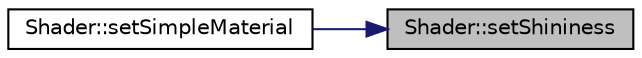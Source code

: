 digraph "Shader::setShininess"
{
 // INTERACTIVE_SVG=YES
 // LATEX_PDF_SIZE
  edge [fontname="Helvetica",fontsize="10",labelfontname="Helvetica",labelfontsize="10"];
  node [fontname="Helvetica",fontsize="10",shape=record];
  rankdir="RL";
  Node1 [label="Shader::setShininess",height=0.2,width=0.4,color="black", fillcolor="grey75", style="filled", fontcolor="black",tooltip=" "];
  Node1 -> Node2 [dir="back",color="midnightblue",fontsize="10",style="solid",fontname="Helvetica"];
  Node2 [label="Shader::setSimpleMaterial",height=0.2,width=0.4,color="black", fillcolor="white", style="filled",URL="$d1/d51/class_shader.html#a0ff6189ea310e84d3be2429a1fe8f86b",tooltip=" "];
}
